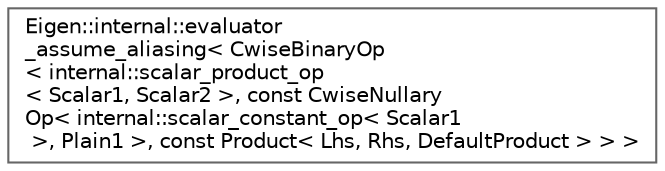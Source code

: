 digraph "Graphical Class Hierarchy"
{
 // LATEX_PDF_SIZE
  bgcolor="transparent";
  edge [fontname=Helvetica,fontsize=10,labelfontname=Helvetica,labelfontsize=10];
  node [fontname=Helvetica,fontsize=10,shape=box,height=0.2,width=0.4];
  rankdir="LR";
  Node0 [id="Node000000",label="Eigen::internal::evaluator\l_assume_aliasing\< CwiseBinaryOp\l\< internal::scalar_product_op\l\< Scalar1, Scalar2 \>, const CwiseNullary\lOp\< internal::scalar_constant_op\< Scalar1\l \>, Plain1 \>, const Product\< Lhs, Rhs, DefaultProduct \> \> \>",height=0.2,width=0.4,color="grey40", fillcolor="white", style="filled",URL="$structEigen_1_1internal_1_1evaluator__assume__aliasing_3_01CwiseBinaryOp_3_01internal_1_1scalar_4d153a207c87aacc357b1ec5ca84ab7f.html",tooltip=" "];
}
